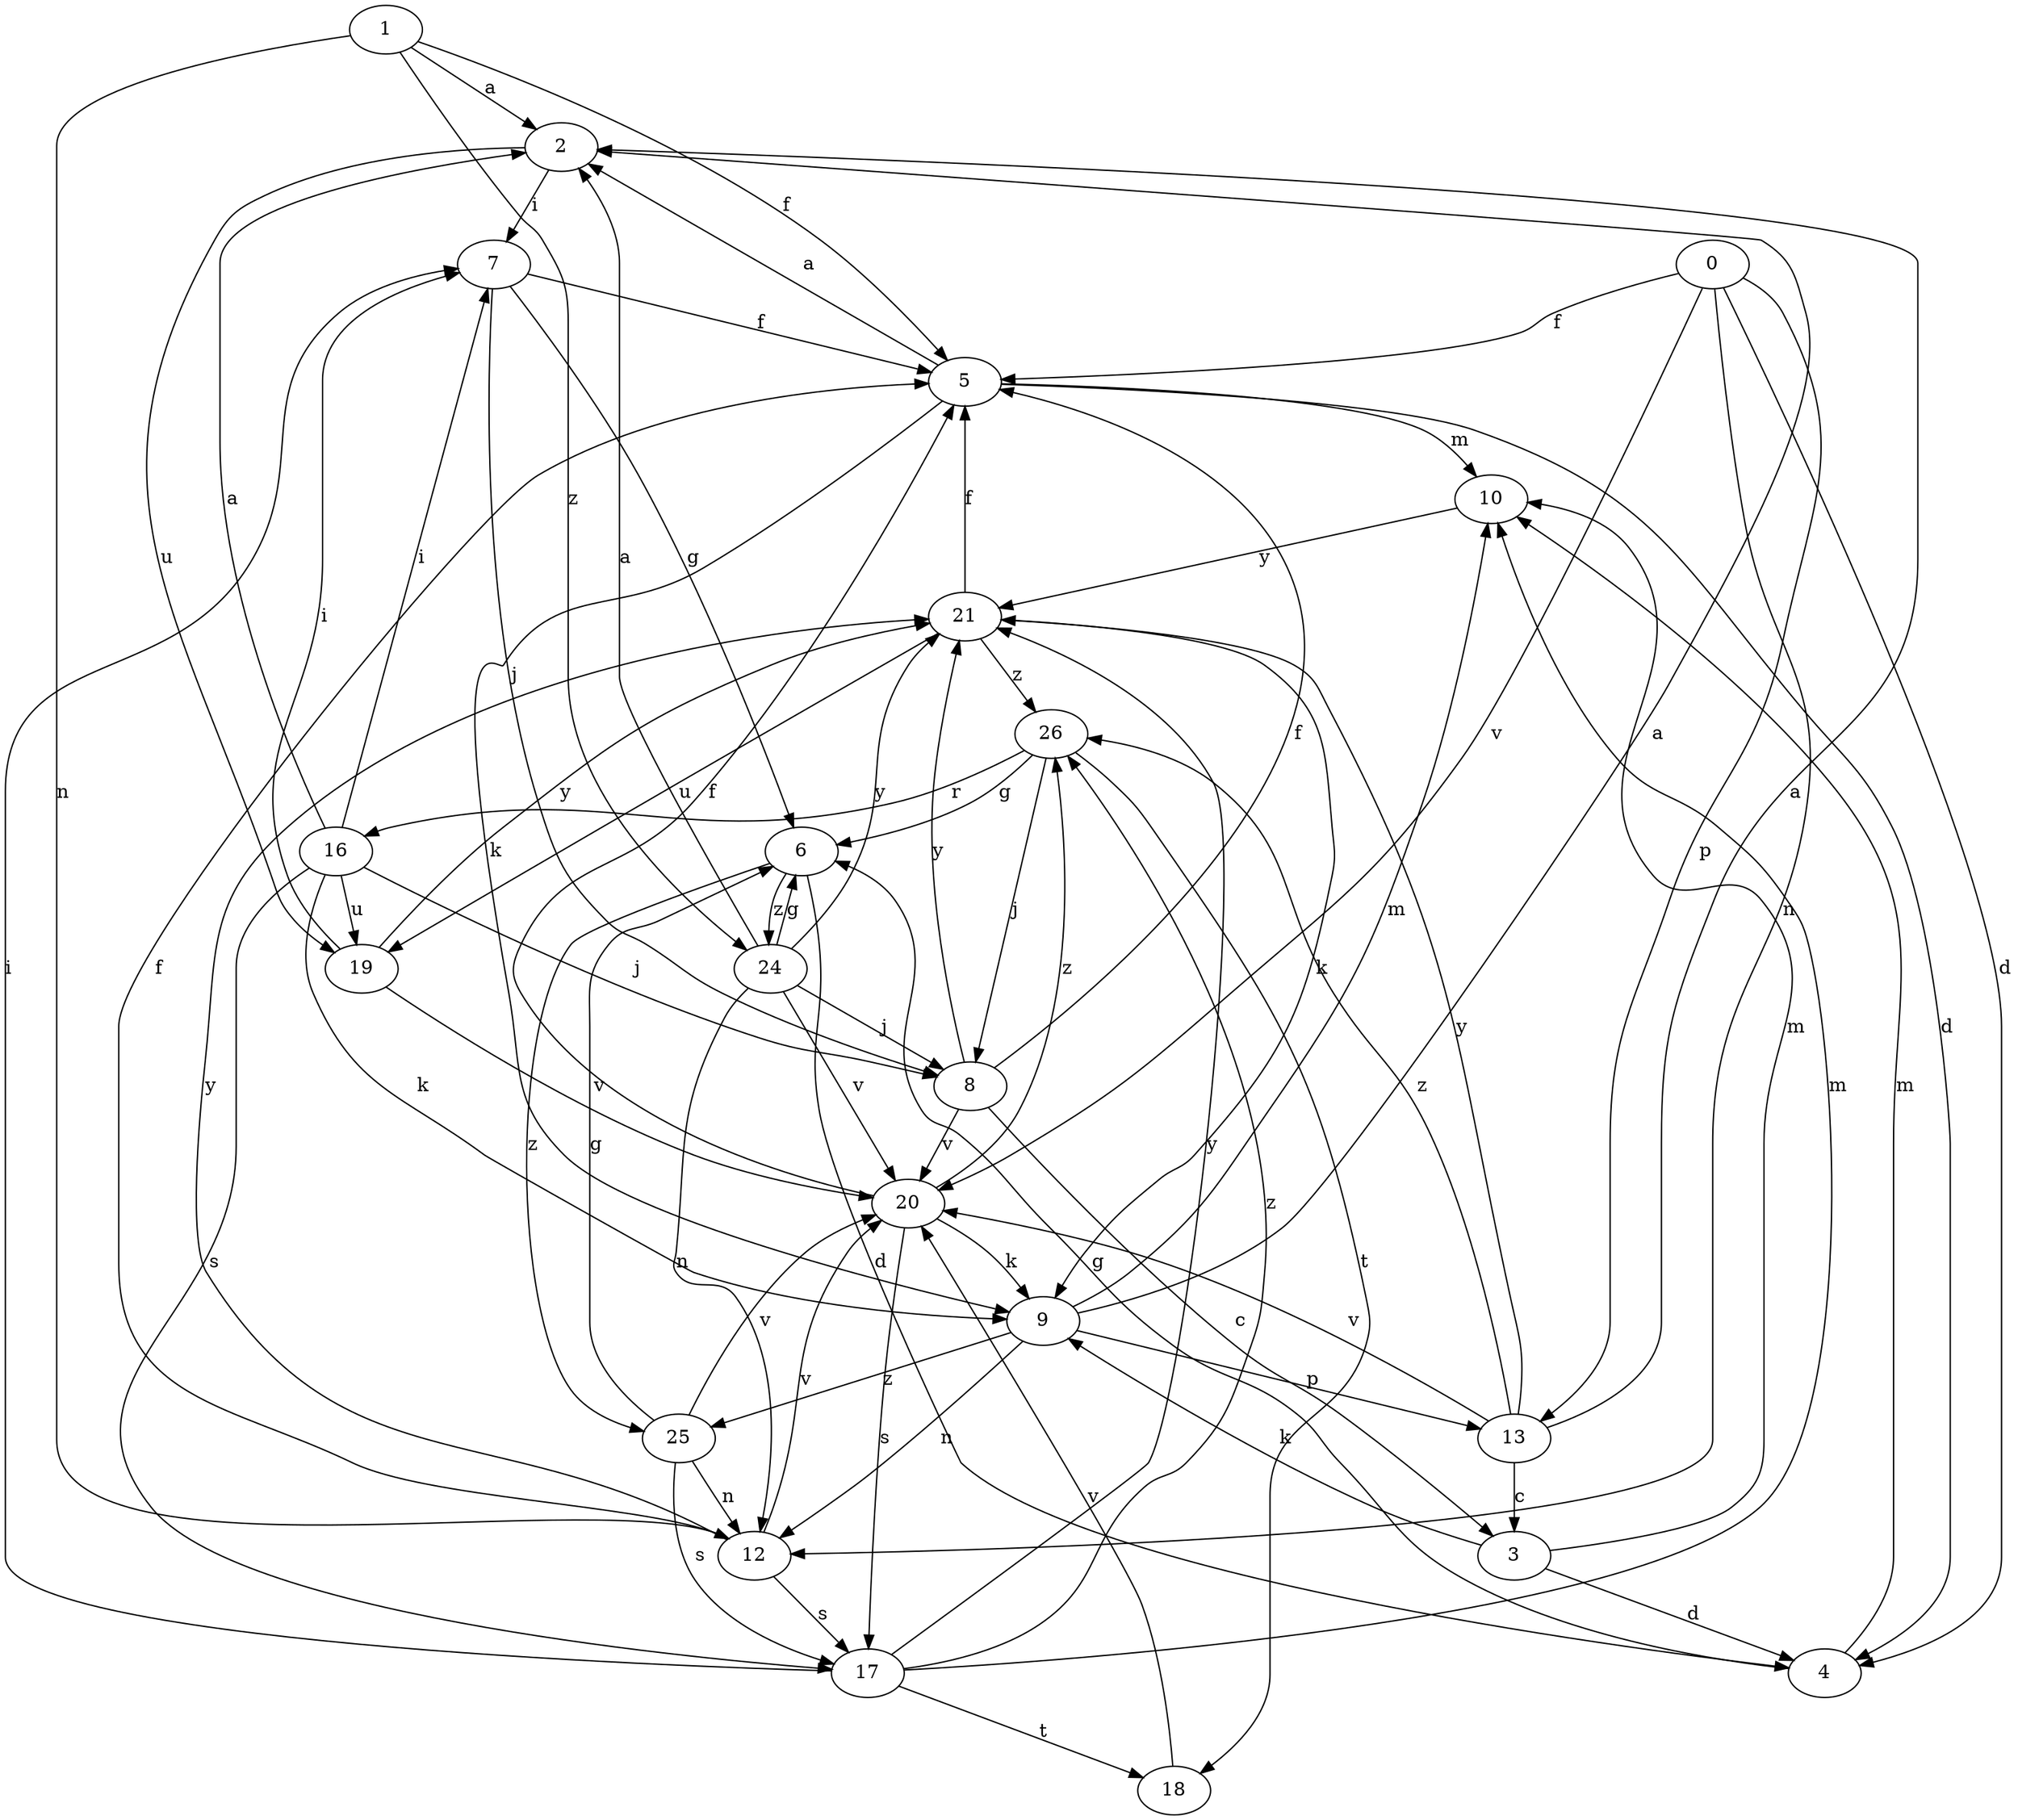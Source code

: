 strict digraph  {
1;
2;
3;
4;
5;
6;
7;
8;
9;
10;
0;
12;
13;
16;
17;
18;
19;
20;
21;
24;
25;
26;
1 -> 2  [label=a];
1 -> 5  [label=f];
1 -> 12  [label=n];
1 -> 24  [label=z];
2 -> 7  [label=i];
2 -> 19  [label=u];
3 -> 4  [label=d];
3 -> 9  [label=k];
3 -> 10  [label=m];
4 -> 6  [label=g];
4 -> 10  [label=m];
5 -> 2  [label=a];
5 -> 4  [label=d];
5 -> 9  [label=k];
5 -> 10  [label=m];
6 -> 4  [label=d];
6 -> 24  [label=z];
6 -> 25  [label=z];
7 -> 5  [label=f];
7 -> 6  [label=g];
7 -> 8  [label=j];
8 -> 3  [label=c];
8 -> 5  [label=f];
8 -> 20  [label=v];
8 -> 21  [label=y];
9 -> 2  [label=a];
9 -> 10  [label=m];
9 -> 12  [label=n];
9 -> 13  [label=p];
9 -> 25  [label=z];
10 -> 21  [label=y];
0 -> 4  [label=d];
0 -> 5  [label=f];
0 -> 12  [label=n];
0 -> 13  [label=p];
0 -> 20  [label=v];
12 -> 5  [label=f];
12 -> 17  [label=s];
12 -> 20  [label=v];
12 -> 21  [label=y];
13 -> 2  [label=a];
13 -> 3  [label=c];
13 -> 20  [label=v];
13 -> 21  [label=y];
13 -> 26  [label=z];
16 -> 2  [label=a];
16 -> 7  [label=i];
16 -> 8  [label=j];
16 -> 9  [label=k];
16 -> 17  [label=s];
16 -> 19  [label=u];
17 -> 7  [label=i];
17 -> 10  [label=m];
17 -> 18  [label=t];
17 -> 21  [label=y];
17 -> 26  [label=z];
18 -> 20  [label=v];
19 -> 7  [label=i];
19 -> 20  [label=v];
19 -> 21  [label=y];
20 -> 5  [label=f];
20 -> 9  [label=k];
20 -> 17  [label=s];
20 -> 26  [label=z];
21 -> 5  [label=f];
21 -> 9  [label=k];
21 -> 19  [label=u];
21 -> 26  [label=z];
24 -> 2  [label=a];
24 -> 6  [label=g];
24 -> 8  [label=j];
24 -> 12  [label=n];
24 -> 20  [label=v];
24 -> 21  [label=y];
25 -> 6  [label=g];
25 -> 12  [label=n];
25 -> 17  [label=s];
25 -> 20  [label=v];
26 -> 6  [label=g];
26 -> 8  [label=j];
26 -> 16  [label=r];
26 -> 18  [label=t];
}
